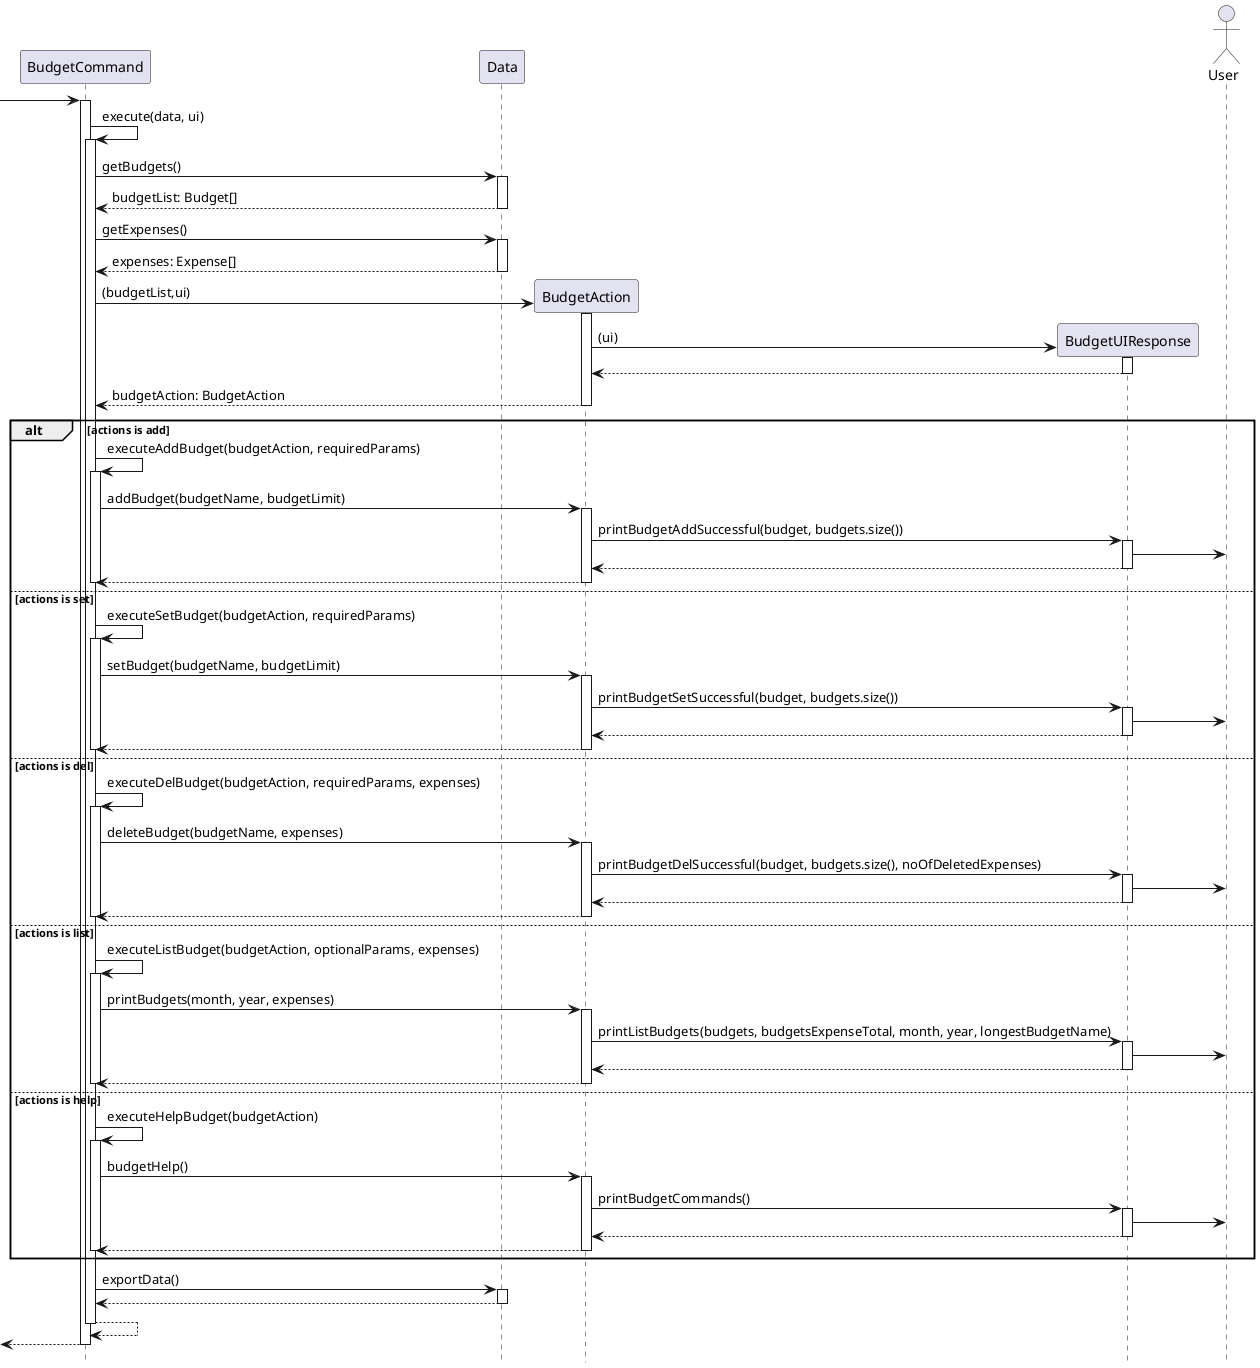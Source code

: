@startuml
hide footbox

participant BudgetCommand
participant Data
participant BudgetAction
participant BudgetUIResponse
actor User

 -> "BudgetCommand":

activate "BudgetCommand"
"BudgetCommand" -> "BudgetCommand": execute(data, ui)
activate  "BudgetCommand"
"BudgetCommand" -> "Data": getBudgets()
activate "Data"
return budgetList: Budget[]
deactivate "Data"


"BudgetCommand" -> "Data": getExpenses()
activate "Data"
return expenses: Expense[]

"BudgetCommand" -> "BudgetAction" ** : (budgetList,ui)
activate "BudgetAction"

"BudgetAction" -> "BudgetUIResponse" ** : (ui)
activate "BudgetUIResponse"
"BudgetUIResponse" --> "BudgetAction"
deactivate "BudgetUIResponse"

return budgetAction: BudgetAction
deactivate "BudgetAction"


alt actions is add
"BudgetCommand" -> "BudgetCommand": executeAddBudget(budgetAction, requiredParams)
activate "BudgetCommand"
"BudgetCommand" -> "BudgetAction" : addBudget(budgetName, budgetLimit)
activate "BudgetAction"
"BudgetAction" -> "BudgetUIResponse" : printBudgetAddSuccessful(budget, budgets.size())
activate "BudgetUIResponse"
"BudgetUIResponse" -> User
return
return

deactivate "BudgetCommand"

else actions is set
"BudgetCommand" -> "BudgetCommand": executeSetBudget(budgetAction, requiredParams)
activate "BudgetCommand"
"BudgetCommand" -> "BudgetAction" : setBudget(budgetName, budgetLimit)
activate "BudgetAction"
"BudgetAction" -> "BudgetUIResponse" : printBudgetSetSuccessful(budget, budgets.size())
activate "BudgetUIResponse"
"BudgetUIResponse" -> User
return
return

deactivate "BudgetCommand"

else actions is del
"BudgetCommand" -> "BudgetCommand": executeDelBudget(budgetAction, requiredParams, expenses)
activate "BudgetCommand"
"BudgetCommand" -> "BudgetAction" : deleteBudget(budgetName, expenses)
activate "BudgetAction"
"BudgetAction" -> "BudgetUIResponse" : printBudgetDelSuccessful(budget, budgets.size(), noOfDeletedExpenses)
activate "BudgetUIResponse"
"BudgetUIResponse" -> User
return
return

deactivate "BudgetCommand"

else actions is list
"BudgetCommand" -> "BudgetCommand": executeListBudget(budgetAction, optionalParams, expenses)
activate "BudgetCommand"
"BudgetCommand" -> "BudgetAction" : printBudgets(month, year, expenses)
activate "BudgetAction"
"BudgetAction" -> "BudgetUIResponse" : printListBudgets(budgets, budgetsExpenseTotal, month, year, longestBudgetName)
activate "BudgetUIResponse"
"BudgetUIResponse" -> User
return
return

deactivate "BudgetCommand"

else actions is help
"BudgetCommand" -> "BudgetCommand": executeHelpBudget(budgetAction)
activate "BudgetCommand"
"BudgetCommand" -> "BudgetAction" : budgetHelp()
activate "BudgetAction"
"BudgetAction" -> "BudgetUIResponse" : printBudgetCommands()
activate "BudgetUIResponse"
"BudgetUIResponse" -> User
return
return

deactivate "BudgetCommand"
end

"BudgetCommand" -> "Data": exportData()
activate "Data"
return
deactivate "Data"
"BudgetCommand" --> "BudgetCommand"
deactivate "BudgetCommand"



<-- "BudgetCommand"
deactivate "BudgetCommand"


@enduml